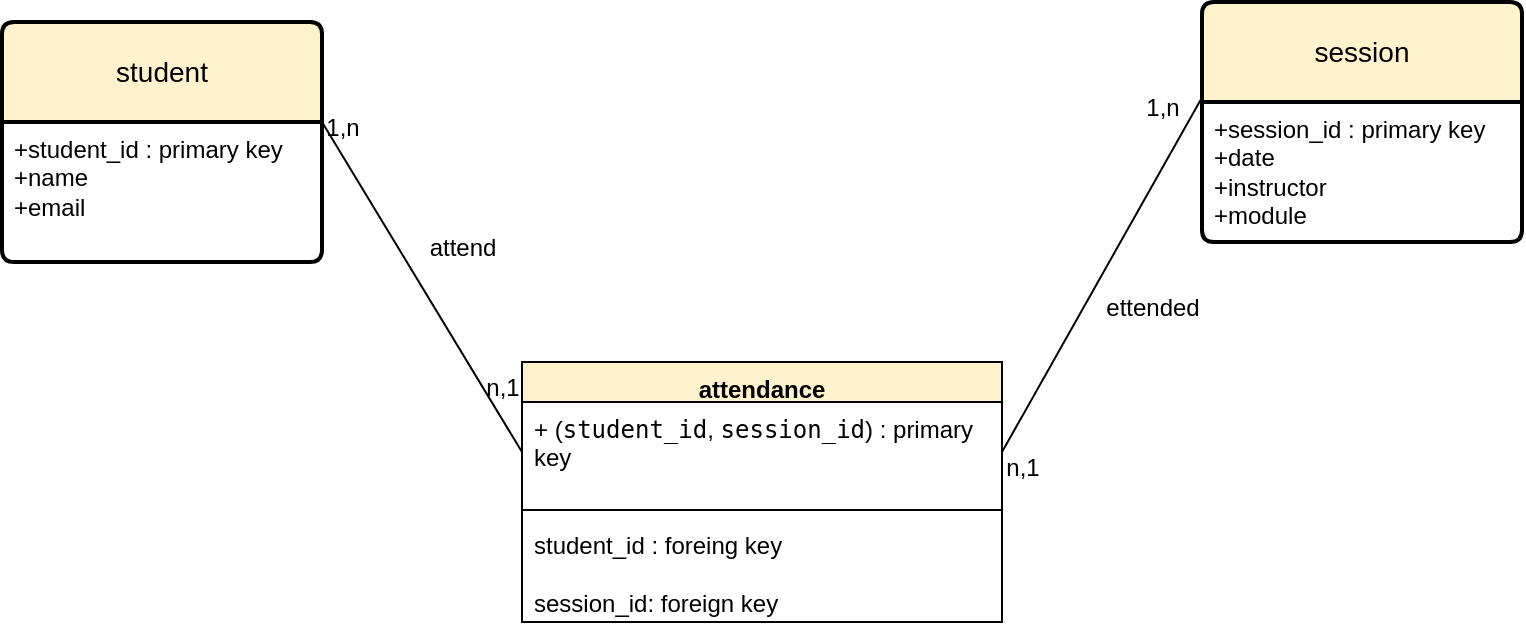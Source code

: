 <mxfile version="27.1.6">
  <diagram name="Page-1" id="TqN4pQgsy3-g127aZeqN">
    <mxGraphModel dx="1042" dy="570" grid="1" gridSize="10" guides="1" tooltips="1" connect="1" arrows="1" fold="1" page="1" pageScale="1" pageWidth="827" pageHeight="1169" math="0" shadow="0">
      <root>
        <mxCell id="0" />
        <mxCell id="1" parent="0" />
        <mxCell id="10GRFYRQhmHzLHczA9bu-28" value="" style="line;strokeWidth=1;rotatable=0;dashed=0;labelPosition=right;align=left;verticalAlign=middle;spacingTop=0;spacingLeft=6;points=[];portConstraint=eastwest;" vertex="1" parent="1">
          <mxGeometry x="640" y="230" width="150" as="geometry" />
        </mxCell>
        <mxCell id="10GRFYRQhmHzLHczA9bu-44" value="student" style="swimlane;childLayout=stackLayout;horizontal=1;startSize=50;horizontalStack=0;rounded=1;fontSize=14;fontStyle=0;strokeWidth=2;resizeParent=0;resizeLast=1;shadow=0;dashed=0;align=center;arcSize=4;whiteSpace=wrap;html=1;fillColor=#FFF2CC;" vertex="1" parent="1">
          <mxGeometry x="40" y="130" width="160" height="120" as="geometry" />
        </mxCell>
        <mxCell id="10GRFYRQhmHzLHczA9bu-45" value="+student_id : primary key&lt;br&gt;+name&lt;br&gt;+email" style="align=left;strokeColor=none;fillColor=none;spacingLeft=4;spacingRight=4;fontSize=12;verticalAlign=top;resizable=0;rotatable=0;part=1;html=1;whiteSpace=wrap;" vertex="1" parent="10GRFYRQhmHzLHczA9bu-44">
          <mxGeometry y="50" width="160" height="70" as="geometry" />
        </mxCell>
        <mxCell id="10GRFYRQhmHzLHczA9bu-46" value="session" style="swimlane;childLayout=stackLayout;horizontal=1;startSize=50;horizontalStack=0;rounded=1;fontSize=14;fontStyle=0;strokeWidth=2;resizeParent=0;resizeLast=1;shadow=0;dashed=0;align=center;arcSize=4;whiteSpace=wrap;html=1;fillColor=#FFF2CC;" vertex="1" parent="1">
          <mxGeometry x="640" y="120" width="160" height="120" as="geometry" />
        </mxCell>
        <mxCell id="10GRFYRQhmHzLHczA9bu-47" value="+session_id : primary key&lt;br&gt;+date&lt;br&gt;+instructor&lt;div&gt;+module&lt;/div&gt;" style="align=left;strokeColor=none;fillColor=none;spacingLeft=4;spacingRight=4;fontSize=12;verticalAlign=top;resizable=0;rotatable=0;part=1;html=1;whiteSpace=wrap;" vertex="1" parent="10GRFYRQhmHzLHczA9bu-46">
          <mxGeometry y="50" width="160" height="70" as="geometry" />
        </mxCell>
        <mxCell id="10GRFYRQhmHzLHczA9bu-49" value="" style="endArrow=none;html=1;rounded=0;exitX=1;exitY=0;exitDx=0;exitDy=0;entryX=0;entryY=0.5;entryDx=0;entryDy=0;" edge="1" parent="1" source="10GRFYRQhmHzLHczA9bu-45" target="10GRFYRQhmHzLHczA9bu-56">
          <mxGeometry relative="1" as="geometry">
            <mxPoint x="200" y="260" as="sourcePoint" />
            <mxPoint x="350" y="240" as="targetPoint" />
          </mxGeometry>
        </mxCell>
        <mxCell id="10GRFYRQhmHzLHczA9bu-50" value="" style="endArrow=none;html=1;rounded=0;exitX=1;exitY=0.5;exitDx=0;exitDy=0;entryX=0;entryY=0.398;entryDx=0;entryDy=0;entryPerimeter=0;" edge="1" parent="1" source="10GRFYRQhmHzLHczA9bu-56" target="10GRFYRQhmHzLHczA9bu-46">
          <mxGeometry relative="1" as="geometry">
            <mxPoint x="490" y="240" as="sourcePoint" />
            <mxPoint x="660" y="220" as="targetPoint" />
          </mxGeometry>
        </mxCell>
        <mxCell id="10GRFYRQhmHzLHczA9bu-55" value="attendance" style="swimlane;fontStyle=1;align=center;verticalAlign=top;childLayout=stackLayout;horizontal=1;startSize=20;horizontalStack=0;resizeParent=1;resizeParentMax=0;resizeLast=0;collapsible=1;marginBottom=0;whiteSpace=wrap;html=1;fillColor=#FFF2CC;" vertex="1" parent="1">
          <mxGeometry x="300" y="300" width="240" height="130" as="geometry" />
        </mxCell>
        <mxCell id="10GRFYRQhmHzLHczA9bu-56" value="+ (&lt;code data-end=&quot;1201&quot; data-start=&quot;1189&quot;&gt;student_id&lt;/code&gt;, &lt;code data-end=&quot;1215&quot; data-start=&quot;1203&quot;&gt;session_id&lt;/code&gt;) : primary key" style="text;strokeColor=none;fillColor=none;align=left;verticalAlign=top;spacingLeft=4;spacingRight=4;overflow=hidden;rotatable=0;points=[[0,0.5],[1,0.5]];portConstraint=eastwest;whiteSpace=wrap;html=1;" vertex="1" parent="10GRFYRQhmHzLHczA9bu-55">
          <mxGeometry y="20" width="240" height="50" as="geometry" />
        </mxCell>
        <mxCell id="10GRFYRQhmHzLHczA9bu-57" value="" style="line;strokeWidth=1;fillColor=none;align=left;verticalAlign=middle;spacingTop=-1;spacingLeft=3;spacingRight=3;rotatable=0;labelPosition=right;points=[];portConstraint=eastwest;strokeColor=inherit;" vertex="1" parent="10GRFYRQhmHzLHczA9bu-55">
          <mxGeometry y="70" width="240" height="8" as="geometry" />
        </mxCell>
        <mxCell id="10GRFYRQhmHzLHczA9bu-58" value="student_id : foreing key&lt;div&gt;&lt;br&gt;&lt;/div&gt;&lt;div&gt;session_id: foreign key&lt;/div&gt;" style="text;strokeColor=none;fillColor=none;align=left;verticalAlign=top;spacingLeft=4;spacingRight=4;overflow=hidden;rotatable=0;points=[[0,0.5],[1,0.5]];portConstraint=eastwest;whiteSpace=wrap;html=1;" vertex="1" parent="10GRFYRQhmHzLHczA9bu-55">
          <mxGeometry y="78" width="240" height="52" as="geometry" />
        </mxCell>
        <mxCell id="10GRFYRQhmHzLHczA9bu-64" value="1,n" style="text;html=1;align=center;verticalAlign=middle;resizable=0;points=[];autosize=1;strokeColor=none;fillColor=none;" vertex="1" parent="1">
          <mxGeometry x="190" y="168" width="40" height="30" as="geometry" />
        </mxCell>
        <mxCell id="10GRFYRQhmHzLHczA9bu-65" value="n,1" style="text;html=1;align=center;verticalAlign=middle;resizable=0;points=[];autosize=1;strokeColor=none;fillColor=none;" vertex="1" parent="1">
          <mxGeometry x="270" y="298" width="40" height="30" as="geometry" />
        </mxCell>
        <mxCell id="10GRFYRQhmHzLHczA9bu-66" value="n,1" style="text;html=1;align=center;verticalAlign=middle;resizable=0;points=[];autosize=1;strokeColor=none;fillColor=none;" vertex="1" parent="1">
          <mxGeometry x="530" y="338" width="40" height="30" as="geometry" />
        </mxCell>
        <mxCell id="10GRFYRQhmHzLHczA9bu-67" value="1,n" style="text;html=1;align=center;verticalAlign=middle;resizable=0;points=[];autosize=1;strokeColor=none;fillColor=none;" vertex="1" parent="1">
          <mxGeometry x="600" y="158" width="40" height="30" as="geometry" />
        </mxCell>
        <mxCell id="10GRFYRQhmHzLHczA9bu-68" value="attend" style="text;html=1;align=center;verticalAlign=middle;resizable=0;points=[];autosize=1;strokeColor=none;fillColor=none;" vertex="1" parent="1">
          <mxGeometry x="240" y="228" width="60" height="30" as="geometry" />
        </mxCell>
        <mxCell id="10GRFYRQhmHzLHczA9bu-69" value="ettended" style="text;html=1;align=center;verticalAlign=middle;resizable=0;points=[];autosize=1;strokeColor=none;fillColor=none;" vertex="1" parent="1">
          <mxGeometry x="580" y="258" width="70" height="30" as="geometry" />
        </mxCell>
      </root>
    </mxGraphModel>
  </diagram>
</mxfile>
